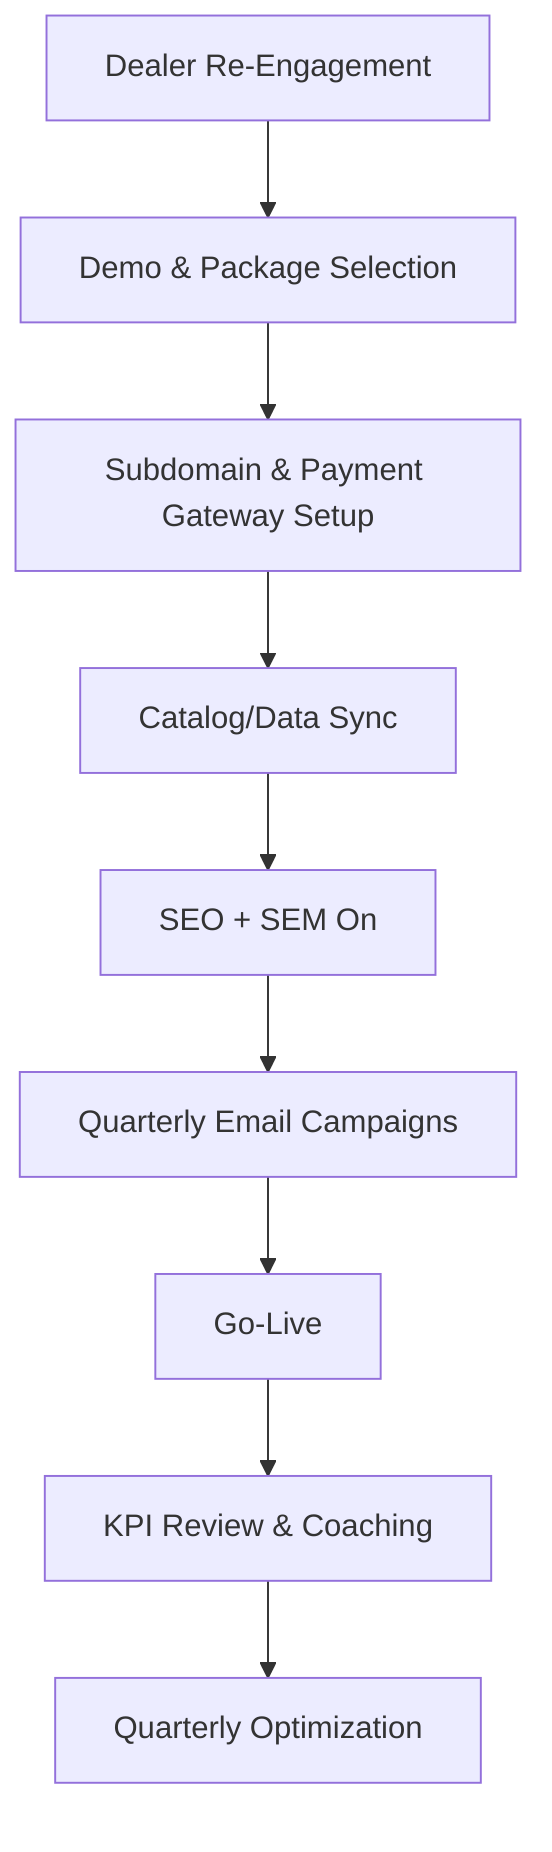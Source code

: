 flowchart TD
  A[Dealer Re-Engagement] --> B[Demo & Package Selection]
  B --> C[Subdomain & Payment Gateway Setup]
  C --> D[Catalog/Data Sync]
  D --> E[SEO + SEM On]
  E --> F[Quarterly Email Campaigns]
  F --> G[Go-Live]
  G --> H[KPI Review & Coaching]
  H --> I[Quarterly Optimization]